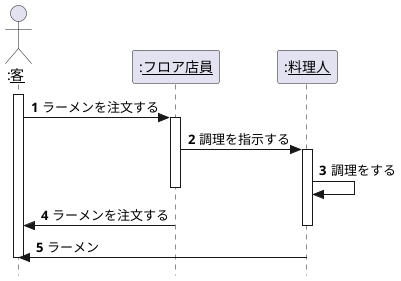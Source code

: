 @startuml 演習4-1
hide footbox
 autonumber
skinparam style strictuml

actor ":<u>客</u>" as custmer
participant ":<u>フロア店員</u>" as clerk
participant ":<u>料理人</u>" as cook
activate custmer
custmer -> clerk:ラーメンを注文する

  activate clerk
  clerk -> cook: 調理を指示する
  activate cook
  cook -> cook:調理をする
  deactivate clerk
  custmer <- clerk:ラーメンを注文する
  deactivate cook
  custmer <- cook:ラーメン
deactivate custmer
@enduml


